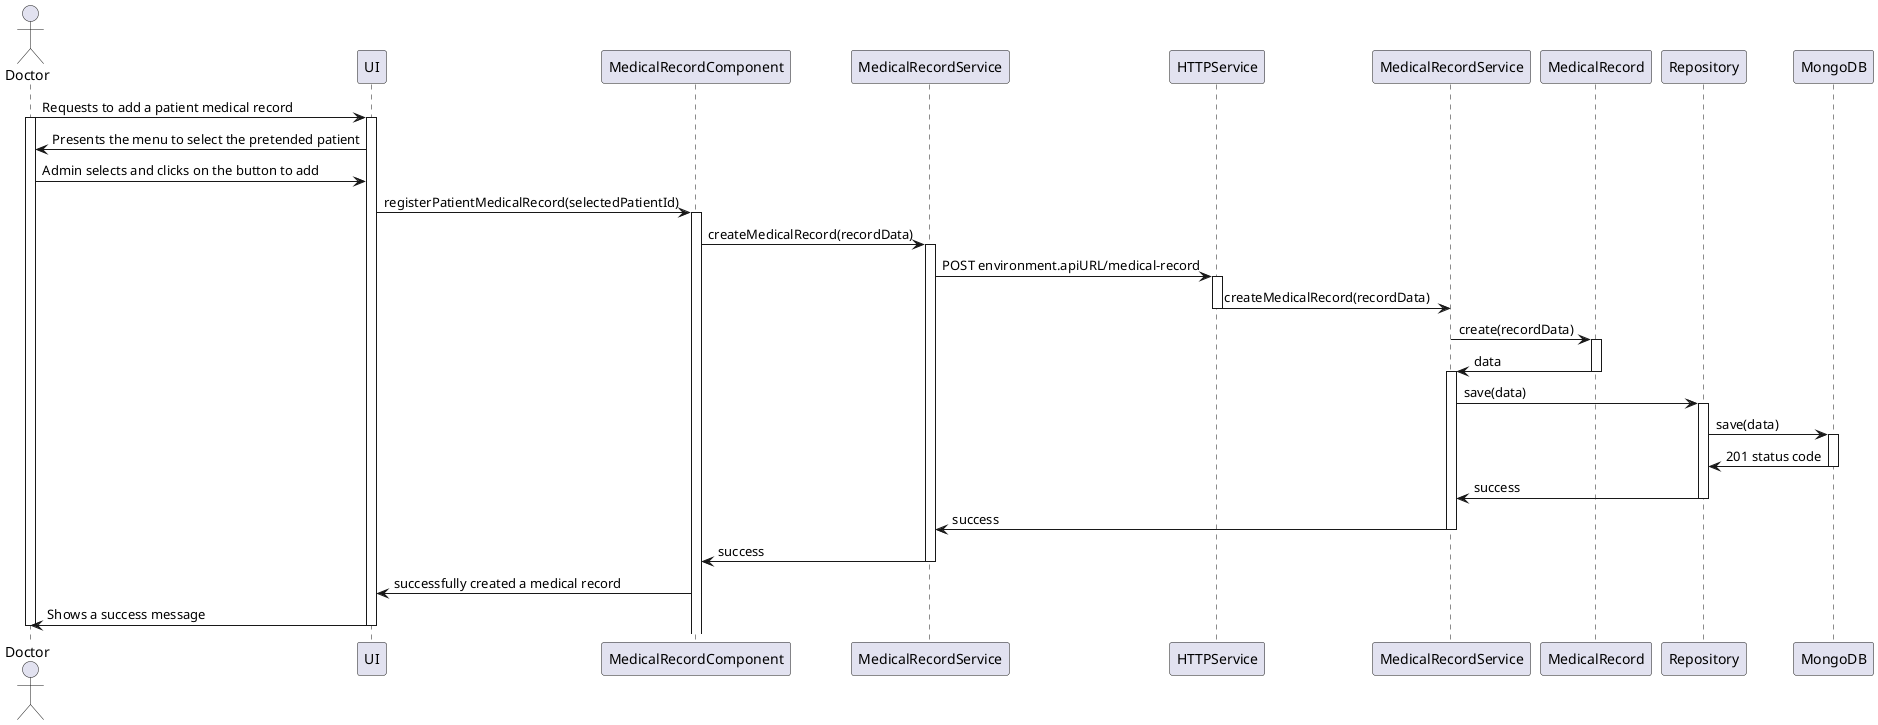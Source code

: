 @startuml
'https://plantuml.com/sequence-diagram

actor "Doctor" as doc
participant UI as ui
participant MedicalRecordComponent as comp
participant MedicalRecordService as ser
participant "HTTPService" as http

doc -> ui : Requests to add a patient medical record
activate doc
activate ui

ui -> doc : Presents the menu to select the pretended patient

doc -> ui : Admin selects and clicks on the button to add

ui -> comp : registerPatientMedicalRecord(selectedPatientId)
activate comp

comp -> ser : createMedicalRecord(recordData)
activate ser

ser -> http : POST environment.apiURL/medical-record
activate http

http -> MedicalRecordService : createMedicalRecord(recordData)
deactivate http

MedicalRecordService -> MedicalRecord : create(recordData)
activate MedicalRecord

MedicalRecord -> MedicalRecordService : data
deactivate MedicalRecord
activate MedicalRecordService

MedicalRecordService -> Repository : save(data)
activate Repository

Repository -> MongoDB : save(data)
activate MongoDB

MongoDB -> Repository : 201 status code
deactivate MongoDB

Repository -> MedicalRecordService : success
deactivate Repository
MedicalRecordService -> ser : success
deactivate MedicalRecordService

deactivate http
ser -> comp : success
deactivate ser
comp -> ui : successfully created a medical record

ui -> doc : Shows a success message
deactivate doc
deactivate ui
@enduml
